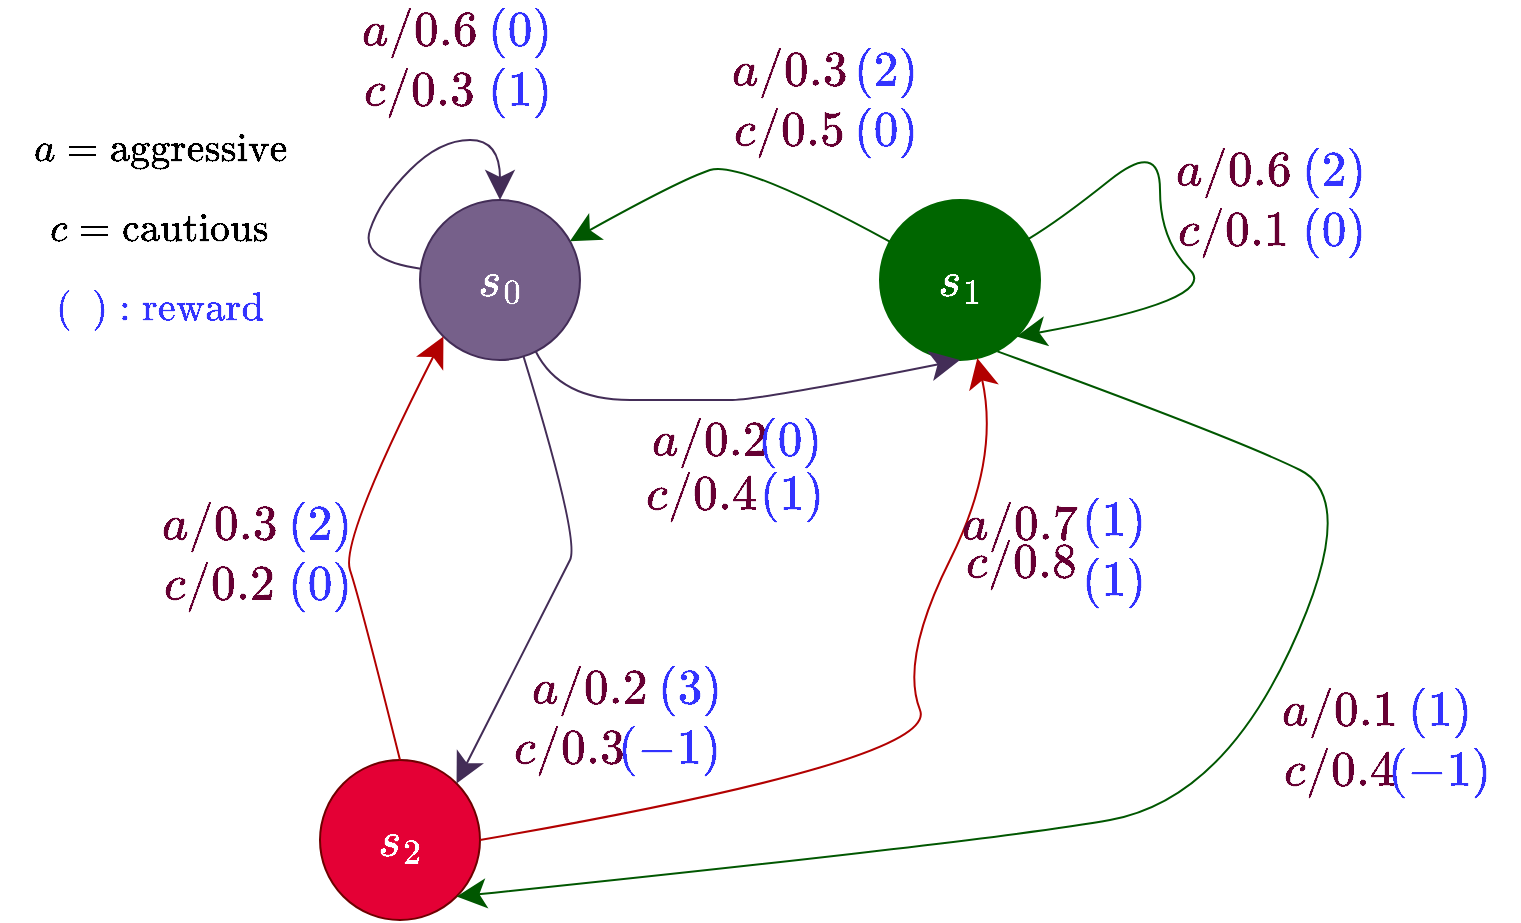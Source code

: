 <mxfile version="26.2.4">
  <diagram name="Page-1" id="UQWio94iEB4IflkVGNqU">
    <mxGraphModel dx="944" dy="620" grid="1" gridSize="10" guides="1" tooltips="1" connect="1" arrows="1" fold="1" page="1" pageScale="1" pageWidth="850" pageHeight="1100" math="1" shadow="0">
      <root>
        <mxCell id="0" />
        <mxCell id="1" parent="0" />
        <mxCell id="Rfed7s4msLT5aDdd4w5D-1" value="&lt;font style=&quot;color: rgb(255, 255, 255);&quot;&gt;$$s_0$$&lt;/font&gt;" style="ellipse;whiteSpace=wrap;html=1;aspect=fixed;labelBackgroundColor=none;fillColor=#76608a;strokeColor=#432D57;fontColor=#ffffff;fontSize=21;" parent="1" vertex="1">
          <mxGeometry x="240" y="220" width="80" height="80" as="geometry" />
        </mxCell>
        <mxCell id="Rfed7s4msLT5aDdd4w5D-3" value="&lt;span&gt;$$s_1$$&lt;/span&gt;" style="ellipse;whiteSpace=wrap;html=1;aspect=fixed;labelBackgroundColor=none;fillColor=#006600;strokeColor=#006600;fontColor=#ffffff;fontSize=21;" parent="1" vertex="1">
          <mxGeometry x="470" y="220" width="80" height="80" as="geometry" />
        </mxCell>
        <mxCell id="Rfed7s4msLT5aDdd4w5D-5" value="" style="curved=1;endArrow=classic;html=1;rounded=0;entryX=0.5;entryY=0;entryDx=0;entryDy=0;labelBackgroundColor=none;strokeColor=#432D57;fontColor=#660033;endSize=12;fontSize=21;fillColor=#76608a;" parent="1" source="Rfed7s4msLT5aDdd4w5D-1" target="Rfed7s4msLT5aDdd4w5D-1" edge="1">
          <mxGeometry width="50" height="50" relative="1" as="geometry">
            <mxPoint x="160" y="180" as="sourcePoint" />
            <mxPoint x="210" y="130" as="targetPoint" />
            <Array as="points">
              <mxPoint x="210" y="250" />
              <mxPoint x="220" y="220" />
              <mxPoint x="250" y="190" />
              <mxPoint x="280" y="190" />
            </Array>
          </mxGeometry>
        </mxCell>
        <mxCell id="Rfed7s4msLT5aDdd4w5D-6" value="" style="curved=1;endArrow=classic;html=1;rounded=0;entryX=0.5;entryY=1;entryDx=0;entryDy=0;labelBackgroundColor=none;strokeColor=#432D57;fontColor=#660033;endSize=12;fontSize=21;fillColor=#76608a;" parent="1" source="Rfed7s4msLT5aDdd4w5D-1" target="Rfed7s4msLT5aDdd4w5D-3" edge="1">
          <mxGeometry width="50" height="50" relative="1" as="geometry">
            <mxPoint x="370" y="400" as="sourcePoint" />
            <mxPoint x="420" y="350" as="targetPoint" />
            <Array as="points">
              <mxPoint x="310" y="320" />
              <mxPoint x="380" y="320" />
              <mxPoint x="410" y="320" />
            </Array>
          </mxGeometry>
        </mxCell>
        <mxCell id="Rfed7s4msLT5aDdd4w5D-7" value="" style="curved=1;endArrow=classic;html=1;rounded=0;entryX=1;entryY=1;entryDx=0;entryDy=0;labelBackgroundColor=none;strokeColor=#005700;fontColor=#660033;endSize=12;fontSize=21;fillColor=#008a00;" parent="1" source="Rfed7s4msLT5aDdd4w5D-3" target="Rfed7s4msLT5aDdd4w5D-3" edge="1">
          <mxGeometry width="50" height="50" relative="1" as="geometry">
            <mxPoint x="578.284" y="231.716" as="sourcePoint" />
            <mxPoint x="578.284" y="288.284" as="targetPoint" />
            <Array as="points">
              <mxPoint x="560" y="230" />
              <mxPoint x="610" y="190" />
              <mxPoint x="610" y="240" />
              <mxPoint x="640" y="270" />
            </Array>
          </mxGeometry>
        </mxCell>
        <mxCell id="Rfed7s4msLT5aDdd4w5D-8" value="" style="curved=1;endArrow=classic;html=1;rounded=0;labelBackgroundColor=none;strokeColor=#005700;fontColor=#660033;endSize=12;fontSize=21;fillColor=#008a00;" parent="1" source="Rfed7s4msLT5aDdd4w5D-3" target="Rfed7s4msLT5aDdd4w5D-1" edge="1">
          <mxGeometry width="50" height="50" relative="1" as="geometry">
            <mxPoint x="350" y="200" as="sourcePoint" />
            <mxPoint x="400" y="150" as="targetPoint" />
            <Array as="points">
              <mxPoint x="400" y="200" />
              <mxPoint x="370" y="210" />
            </Array>
          </mxGeometry>
        </mxCell>
        <mxCell id="Rfed7s4msLT5aDdd4w5D-9" value="&lt;font&gt;$$c/0.3$$&lt;/font&gt;" style="text;html=1;align=center;verticalAlign=middle;whiteSpace=wrap;rounded=0;labelBackgroundColor=none;fontColor=#660033;fontSize=21;" parent="1" vertex="1">
          <mxGeometry x="210" y="150" width="60" height="30" as="geometry" />
        </mxCell>
        <mxCell id="Rfed7s4msLT5aDdd4w5D-10" value="&lt;font&gt;$$c/0.4$$&lt;/font&gt;" style="text;html=1;align=center;verticalAlign=middle;whiteSpace=wrap;rounded=0;labelBackgroundColor=none;fontColor=#660033;fontSize=21;" parent="1" vertex="1">
          <mxGeometry x="351" y="352" width="60" height="30" as="geometry" />
        </mxCell>
        <mxCell id="Rfed7s4msLT5aDdd4w5D-11" value="&lt;font&gt;$$c/0.1$$&lt;/font&gt;" style="text;html=1;align=center;verticalAlign=middle;whiteSpace=wrap;rounded=0;labelBackgroundColor=none;fontColor=#660033;fontSize=21;" parent="1" vertex="1">
          <mxGeometry x="617" y="220" width="60" height="30" as="geometry" />
        </mxCell>
        <mxCell id="Rfed7s4msLT5aDdd4w5D-12" value="&lt;font&gt;$$c/0.5$$&lt;/font&gt;" style="text;html=1;align=center;verticalAlign=middle;whiteSpace=wrap;rounded=0;labelBackgroundColor=none;fontColor=#660033;fontSize=21;" parent="1" vertex="1">
          <mxGeometry x="395" y="170" width="60" height="30" as="geometry" />
        </mxCell>
        <mxCell id="x6ladfpuTTRBFV2YgeAX-1" value="&lt;font&gt;$$a/0.6$$&lt;/font&gt;" style="text;html=1;align=center;verticalAlign=middle;whiteSpace=wrap;rounded=0;labelBackgroundColor=none;fontColor=#660033;fontSize=21;" parent="1" vertex="1">
          <mxGeometry x="210" y="120" width="60" height="30" as="geometry" />
        </mxCell>
        <mxCell id="x6ladfpuTTRBFV2YgeAX-2" value="&lt;font&gt;$$a/0.2$$&lt;/font&gt;" style="text;html=1;align=center;verticalAlign=middle;whiteSpace=wrap;rounded=0;labelBackgroundColor=none;fontColor=#660033;fontSize=21;" parent="1" vertex="1">
          <mxGeometry x="355" y="325" width="60" height="30" as="geometry" />
        </mxCell>
        <mxCell id="x6ladfpuTTRBFV2YgeAX-3" value="&lt;font&gt;$$a/0.3$$&lt;/font&gt;" style="text;html=1;align=center;verticalAlign=middle;whiteSpace=wrap;rounded=0;labelBackgroundColor=none;fontColor=#660033;fontSize=21;" parent="1" vertex="1">
          <mxGeometry x="395" y="140" width="60" height="30" as="geometry" />
        </mxCell>
        <mxCell id="x6ladfpuTTRBFV2YgeAX-4" value="&lt;font&gt;$$a/0.6$$&lt;/font&gt;" style="text;html=1;align=center;verticalAlign=middle;whiteSpace=wrap;rounded=0;labelBackgroundColor=none;fontColor=#660033;fontSize=21;" parent="1" vertex="1">
          <mxGeometry x="617" y="190" width="60" height="30" as="geometry" />
        </mxCell>
        <mxCell id="x6ladfpuTTRBFV2YgeAX-5" value="&lt;font&gt;$$a = \text{aggressive}$$&lt;/font&gt;" style="text;html=1;align=center;verticalAlign=middle;whiteSpace=wrap;rounded=0;fontSize=17;" parent="1" vertex="1">
          <mxGeometry x="80" y="180" width="60" height="30" as="geometry" />
        </mxCell>
        <mxCell id="x6ladfpuTTRBFV2YgeAX-7" value="&lt;font&gt;$$c = \text{cautious}$$&lt;/font&gt;" style="text;html=1;align=center;verticalAlign=middle;whiteSpace=wrap;rounded=0;fontSize=17;" parent="1" vertex="1">
          <mxGeometry x="80" y="220" width="60" height="30" as="geometry" />
        </mxCell>
        <mxCell id="OBIsVEdsL1-ohBtn6REB-3" value="&lt;font style=&quot;color: rgb(51, 51, 255);&quot;&gt;$$(1)$$&lt;/font&gt;" style="text;html=1;align=center;verticalAlign=middle;whiteSpace=wrap;rounded=0;labelBackgroundColor=none;fontColor=#660033;fontSize=21;" parent="1" vertex="1">
          <mxGeometry x="260" y="150" width="60" height="30" as="geometry" />
        </mxCell>
        <mxCell id="OBIsVEdsL1-ohBtn6REB-4" value="&lt;font style=&quot;color: rgb(51, 51, 255);&quot;&gt;$$(0)$$&lt;/font&gt;" style="text;html=1;align=center;verticalAlign=middle;whiteSpace=wrap;rounded=0;labelBackgroundColor=none;fontColor=#660033;fontSize=21;" parent="1" vertex="1">
          <mxGeometry x="260" y="120" width="60" height="30" as="geometry" />
        </mxCell>
        <mxCell id="OBIsVEdsL1-ohBtn6REB-6" value="&lt;font style=&quot;color: rgb(51, 51, 255);&quot;&gt;$$(1)$$&lt;/font&gt;" style="text;html=1;align=center;verticalAlign=middle;whiteSpace=wrap;rounded=0;labelBackgroundColor=none;fontColor=#660033;fontSize=21;" parent="1" vertex="1">
          <mxGeometry x="396" y="352" width="60" height="30" as="geometry" />
        </mxCell>
        <mxCell id="OBIsVEdsL1-ohBtn6REB-7" value="&lt;font style=&quot;color: rgb(51, 51, 255);&quot;&gt;$$(0)$$&lt;/font&gt;" style="text;html=1;align=center;verticalAlign=middle;whiteSpace=wrap;rounded=0;labelBackgroundColor=none;fontColor=#660033;fontSize=21;" parent="1" vertex="1">
          <mxGeometry x="395" y="325" width="60" height="30" as="geometry" />
        </mxCell>
        <mxCell id="OBIsVEdsL1-ohBtn6REB-8" value="&lt;font style=&quot;color: rgb(51, 51, 255);&quot;&gt;$$(0)$$&lt;/font&gt;" style="text;html=1;align=center;verticalAlign=middle;whiteSpace=wrap;rounded=0;labelBackgroundColor=none;fontColor=#660033;fontSize=21;" parent="1" vertex="1">
          <mxGeometry x="443" y="170" width="60" height="30" as="geometry" />
        </mxCell>
        <mxCell id="OBIsVEdsL1-ohBtn6REB-9" value="&lt;font style=&quot;color: rgb(51, 51, 255);&quot;&gt;$$(0)$$&lt;/font&gt;" style="text;html=1;align=center;verticalAlign=middle;whiteSpace=wrap;rounded=0;labelBackgroundColor=none;fontColor=#660033;fontSize=21;" parent="1" vertex="1">
          <mxGeometry x="667" y="220" width="60" height="30" as="geometry" />
        </mxCell>
        <mxCell id="OBIsVEdsL1-ohBtn6REB-10" value="&lt;font style=&quot;color: rgb(51, 51, 255);&quot;&gt;$$(2)$$&lt;/font&gt;" style="text;html=1;align=center;verticalAlign=middle;whiteSpace=wrap;rounded=0;labelBackgroundColor=none;fontColor=#660033;fontSize=21;" parent="1" vertex="1">
          <mxGeometry x="443" y="140" width="60" height="30" as="geometry" />
        </mxCell>
        <mxCell id="OBIsVEdsL1-ohBtn6REB-11" value="&lt;font style=&quot;color: rgb(51, 51, 255);&quot;&gt;$$(2)$$&lt;/font&gt;" style="text;html=1;align=center;verticalAlign=middle;whiteSpace=wrap;rounded=0;labelBackgroundColor=none;fontColor=#660033;fontSize=21;" parent="1" vertex="1">
          <mxGeometry x="667" y="190" width="60" height="30" as="geometry" />
        </mxCell>
        <mxCell id="OBIsVEdsL1-ohBtn6REB-12" value="&lt;font style=&quot;color: rgb(51, 51, 255);&quot;&gt;$$(~~): \text{reward}$$&lt;/font&gt;" style="text;html=1;align=center;verticalAlign=middle;whiteSpace=wrap;rounded=0;labelBackgroundColor=none;fontColor=#660033;fontSize=17;" parent="1" vertex="1">
          <mxGeometry x="30" y="260" width="160" height="30" as="geometry" />
        </mxCell>
        <mxCell id="z4GTo91w9JpMC3jlq2Rh-1" value="&lt;font style=&quot;color: rgb(255, 255, 255);&quot;&gt;$$s_2$$&lt;/font&gt;" style="ellipse;whiteSpace=wrap;html=1;aspect=fixed;labelBackgroundColor=none;fillColor=#E40035;strokeColor=#6F0000;fontColor=#ffffff;fontSize=21;" vertex="1" parent="1">
          <mxGeometry x="190" y="500" width="80" height="80" as="geometry" />
        </mxCell>
        <mxCell id="z4GTo91w9JpMC3jlq2Rh-2" value="" style="curved=1;endArrow=classic;html=1;rounded=0;exitX=0.5;exitY=0;exitDx=0;exitDy=0;entryX=0;entryY=1;entryDx=0;entryDy=0;fontSize=21;endSize=12;fillColor=#e51400;strokeColor=#B20000;" edge="1" parent="1" source="z4GTo91w9JpMC3jlq2Rh-1" target="Rfed7s4msLT5aDdd4w5D-1">
          <mxGeometry width="50" height="50" relative="1" as="geometry">
            <mxPoint x="180" y="400" as="sourcePoint" />
            <mxPoint x="230" y="350" as="targetPoint" />
            <Array as="points">
              <mxPoint x="210" y="420" />
              <mxPoint x="200" y="390" />
            </Array>
          </mxGeometry>
        </mxCell>
        <mxCell id="z4GTo91w9JpMC3jlq2Rh-3" value="&lt;font&gt;$$a/0.3$$&lt;/font&gt;" style="text;html=1;align=center;verticalAlign=middle;whiteSpace=wrap;rounded=0;labelBackgroundColor=none;fontColor=#660033;fontSize=21;" vertex="1" parent="1">
          <mxGeometry x="110" y="367" width="60" height="30" as="geometry" />
        </mxCell>
        <mxCell id="z4GTo91w9JpMC3jlq2Rh-4" value="&lt;font style=&quot;color: rgb(51, 51, 255);&quot;&gt;$$(2)$$&lt;/font&gt;" style="text;html=1;align=center;verticalAlign=middle;whiteSpace=wrap;rounded=0;labelBackgroundColor=none;fontColor=#660033;fontSize=21;" vertex="1" parent="1">
          <mxGeometry x="160" y="367" width="60" height="30" as="geometry" />
        </mxCell>
        <mxCell id="z4GTo91w9JpMC3jlq2Rh-5" value="&lt;font&gt;$$c/0.2$$&lt;/font&gt;" style="text;html=1;align=center;verticalAlign=middle;whiteSpace=wrap;rounded=0;labelBackgroundColor=none;fontColor=#660033;fontSize=21;" vertex="1" parent="1">
          <mxGeometry x="110" y="397" width="60" height="30" as="geometry" />
        </mxCell>
        <mxCell id="z4GTo91w9JpMC3jlq2Rh-6" value="&lt;font style=&quot;color: rgb(51, 51, 255);&quot;&gt;$$(0)$$&lt;/font&gt;" style="text;html=1;align=center;verticalAlign=middle;whiteSpace=wrap;rounded=0;labelBackgroundColor=none;fontColor=#660033;fontSize=21;" vertex="1" parent="1">
          <mxGeometry x="160" y="397" width="60" height="30" as="geometry" />
        </mxCell>
        <mxCell id="z4GTo91w9JpMC3jlq2Rh-7" value="" style="curved=1;endArrow=classic;html=1;rounded=0;exitX=1;exitY=0.5;exitDx=0;exitDy=0;fontSize=21;endSize=12;fillColor=#e51400;strokeColor=#B20000;" edge="1" parent="1" source="z4GTo91w9JpMC3jlq2Rh-1" target="Rfed7s4msLT5aDdd4w5D-3">
          <mxGeometry width="50" height="50" relative="1" as="geometry">
            <mxPoint x="380" y="500" as="sourcePoint" />
            <mxPoint x="430" y="450" as="targetPoint" />
            <Array as="points">
              <mxPoint x="500" y="500" />
              <mxPoint x="480" y="450" />
              <mxPoint x="530" y="350" />
            </Array>
          </mxGeometry>
        </mxCell>
        <mxCell id="z4GTo91w9JpMC3jlq2Rh-8" value="&lt;font&gt;$$a/0.7$$&lt;/font&gt;" style="text;html=1;align=center;verticalAlign=middle;whiteSpace=wrap;rounded=0;labelBackgroundColor=none;fontColor=#660033;fontSize=21;" vertex="1" parent="1">
          <mxGeometry x="510" y="367" width="60" height="30" as="geometry" />
        </mxCell>
        <mxCell id="z4GTo91w9JpMC3jlq2Rh-9" value="&lt;font&gt;$$c/0.8$$&lt;/font&gt;" style="text;html=1;align=center;verticalAlign=middle;whiteSpace=wrap;rounded=0;labelBackgroundColor=none;fontColor=#660033;fontSize=21;" vertex="1" parent="1">
          <mxGeometry x="511" y="377" width="60" height="48" as="geometry" />
        </mxCell>
        <mxCell id="z4GTo91w9JpMC3jlq2Rh-10" value="&lt;font style=&quot;color: rgb(51, 51, 255);&quot;&gt;$$(1)$$&lt;/font&gt;" style="text;html=1;align=center;verticalAlign=middle;whiteSpace=wrap;rounded=0;labelBackgroundColor=none;fontColor=#660033;fontSize=21;" vertex="1" parent="1">
          <mxGeometry x="557" y="395" width="60" height="30" as="geometry" />
        </mxCell>
        <mxCell id="z4GTo91w9JpMC3jlq2Rh-11" value="&lt;font style=&quot;color: rgb(51, 51, 255);&quot;&gt;$$(1)$$&lt;/font&gt;" style="text;html=1;align=center;verticalAlign=middle;whiteSpace=wrap;rounded=0;labelBackgroundColor=none;fontColor=#660033;fontSize=21;" vertex="1" parent="1">
          <mxGeometry x="557" y="365" width="60" height="30" as="geometry" />
        </mxCell>
        <mxCell id="z4GTo91w9JpMC3jlq2Rh-12" value="" style="curved=1;endArrow=classic;html=1;rounded=0;entryX=1;entryY=0;entryDx=0;entryDy=0;fontSize=21;endSize=12;fillColor=#76608a;strokeColor=#432D57;" edge="1" parent="1" source="Rfed7s4msLT5aDdd4w5D-1" target="z4GTo91w9JpMC3jlq2Rh-1">
          <mxGeometry width="50" height="50" relative="1" as="geometry">
            <mxPoint x="270" y="390" as="sourcePoint" />
            <mxPoint x="320" y="340" as="targetPoint" />
            <Array as="points">
              <mxPoint x="320" y="390" />
              <mxPoint x="310" y="410" />
            </Array>
          </mxGeometry>
        </mxCell>
        <mxCell id="z4GTo91w9JpMC3jlq2Rh-13" value="&lt;font&gt;$$c/0.3$$&lt;/font&gt;" style="text;html=1;align=center;verticalAlign=middle;whiteSpace=wrap;rounded=0;labelBackgroundColor=none;fontColor=#660033;fontSize=21;" vertex="1" parent="1">
          <mxGeometry x="285" y="479" width="60" height="30" as="geometry" />
        </mxCell>
        <mxCell id="z4GTo91w9JpMC3jlq2Rh-14" value="&lt;font style=&quot;color: rgb(51, 51, 255);&quot;&gt;$$(-1)$$&lt;/font&gt;" style="text;html=1;align=center;verticalAlign=middle;whiteSpace=wrap;rounded=0;labelBackgroundColor=none;fontColor=#660033;fontSize=21;" vertex="1" parent="1">
          <mxGeometry x="335" y="479" width="60" height="30" as="geometry" />
        </mxCell>
        <mxCell id="z4GTo91w9JpMC3jlq2Rh-15" value="&lt;font&gt;$$a/0.2$$&lt;/font&gt;" style="text;html=1;align=center;verticalAlign=middle;whiteSpace=wrap;rounded=0;labelBackgroundColor=none;fontColor=#660033;fontSize=21;" vertex="1" parent="1">
          <mxGeometry x="295" y="449" width="60" height="30" as="geometry" />
        </mxCell>
        <mxCell id="z4GTo91w9JpMC3jlq2Rh-16" value="&lt;font style=&quot;color: rgb(51, 51, 255);&quot;&gt;$$(3)$$&lt;/font&gt;" style="text;html=1;align=center;verticalAlign=middle;whiteSpace=wrap;rounded=0;labelBackgroundColor=none;fontColor=#660033;fontSize=21;" vertex="1" parent="1">
          <mxGeometry x="345" y="449" width="60" height="30" as="geometry" />
        </mxCell>
        <mxCell id="z4GTo91w9JpMC3jlq2Rh-18" value="" style="curved=1;endArrow=classic;html=1;rounded=0;exitX=0.734;exitY=0.946;exitDx=0;exitDy=0;exitPerimeter=0;entryX=1;entryY=1;entryDx=0;entryDy=0;endSize=12;fillColor=#008a00;strokeColor=#005700;" edge="1" parent="1" source="Rfed7s4msLT5aDdd4w5D-3" target="z4GTo91w9JpMC3jlq2Rh-1">
          <mxGeometry width="50" height="50" relative="1" as="geometry">
            <mxPoint x="660" y="480" as="sourcePoint" />
            <mxPoint x="710" y="430" as="targetPoint" />
            <Array as="points">
              <mxPoint x="650" y="340" />
              <mxPoint x="710" y="370" />
              <mxPoint x="640" y="520" />
              <mxPoint x="530" y="540" />
            </Array>
          </mxGeometry>
        </mxCell>
        <mxCell id="z4GTo91w9JpMC3jlq2Rh-19" value="&lt;font&gt;$$c/0.4$$&lt;/font&gt;" style="text;html=1;align=center;verticalAlign=middle;whiteSpace=wrap;rounded=0;labelBackgroundColor=none;fontColor=#660033;fontSize=21;" vertex="1" parent="1">
          <mxGeometry x="670" y="490" width="60" height="30" as="geometry" />
        </mxCell>
        <mxCell id="z4GTo91w9JpMC3jlq2Rh-20" value="&lt;font&gt;$$a/0.1$$&lt;/font&gt;" style="text;html=1;align=center;verticalAlign=middle;whiteSpace=wrap;rounded=0;labelBackgroundColor=none;fontColor=#660033;fontSize=21;" vertex="1" parent="1">
          <mxGeometry x="670" y="460" width="60" height="30" as="geometry" />
        </mxCell>
        <mxCell id="z4GTo91w9JpMC3jlq2Rh-21" value="&lt;font style=&quot;color: rgb(51, 51, 255);&quot;&gt;$$(-1)$$&lt;/font&gt;" style="text;html=1;align=center;verticalAlign=middle;whiteSpace=wrap;rounded=0;labelBackgroundColor=none;fontColor=#660033;fontSize=21;" vertex="1" parent="1">
          <mxGeometry x="720" y="490" width="60" height="30" as="geometry" />
        </mxCell>
        <mxCell id="z4GTo91w9JpMC3jlq2Rh-22" value="&lt;font style=&quot;color: rgb(51, 51, 255);&quot;&gt;$$(1)$$&lt;/font&gt;" style="text;html=1;align=center;verticalAlign=middle;whiteSpace=wrap;rounded=0;labelBackgroundColor=none;fontColor=#660033;fontSize=21;" vertex="1" parent="1">
          <mxGeometry x="720" y="460" width="60" height="30" as="geometry" />
        </mxCell>
      </root>
    </mxGraphModel>
  </diagram>
</mxfile>
